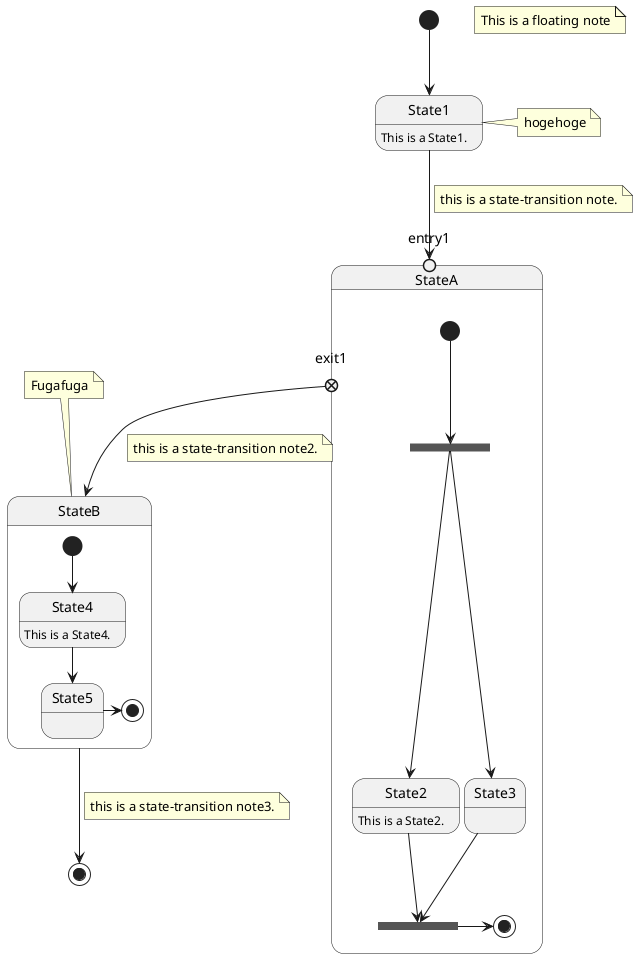 @startuml state-diagram
hide empty description

State1: This is a State1.

state StateA {
    State2: This is a State2.
    State3:

    state entry1 <<entryPoint>>
    state exit1 <<exitPoint>>

    state forkState1 <<fork>>
    state joinState1 <<join>>

    [*] --> forkState1
    forkState1 --> State2 
    forkState1 --> State3 
    State2 --> joinState1
    State3 --> joinState1
    joinState1 -> [*]
}

state StateB {
    State4: This is a State4.
    State5:

    [*] --> State4
    State4 --> State5
    State5 -> [*]
}

[*] --> State1
State1 --> entry1
note on link: this is a state-transition note.
exit1 --> StateB
note on link: this is a state-transition note2.
StateB --> [*]
note on link: this is a state-transition note3.

note right of State1: hogehoge
note top of StateB: Fugafuga
note "This is a floating note" as note
@enduml